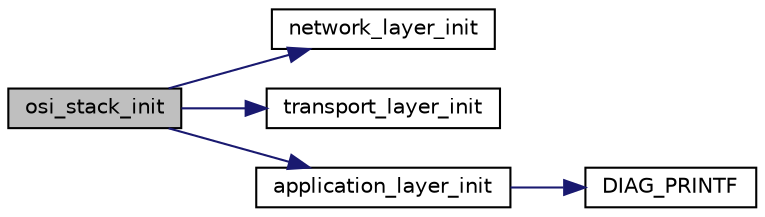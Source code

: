 digraph "osi_stack_init"
{
  edge [fontname="Helvetica",fontsize="10",labelfontname="Helvetica",labelfontsize="10"];
  node [fontname="Helvetica",fontsize="10",shape=record];
  rankdir="LR";
  Node0 [label="osi_stack_init",height=0.2,width=0.4,color="black", fillcolor="grey75", style="filled", fontcolor="black"];
  Node0 -> Node1 [color="midnightblue",fontsize="10",style="solid",fontname="Helvetica"];
  Node1 [label="network_layer_init",height=0.2,width=0.4,color="black", fillcolor="white", style="filled",URL="$network__layer_8h.html#adb4ab9f99e010e2a1818e037cc055b94",tooltip="Initializes the specified network layer instance after all components in the OSI-stack have been crea..."];
  Node0 -> Node2 [color="midnightblue",fontsize="10",style="solid",fontname="Helvetica"];
  Node2 [label="transport_layer_init",height=0.2,width=0.4,color="black", fillcolor="white", style="filled",URL="$transport__layer_8c.html#ad2ad8d9e25864b02cd2554494d9adffb",tooltip="Initializes the specified transport layer instance for use.  Students are required to implement this ..."];
  Node0 -> Node3 [color="midnightblue",fontsize="10",style="solid",fontname="Helvetica"];
  Node3 [label="application_layer_init",height=0.2,width=0.4,color="black", fillcolor="white", style="filled",URL="$application__layer_8h.html#a73058e4fd43d0be1abd48c2256dcabc3",tooltip="Initializes the specified application layer code after all components in the OSI stack have been crea..."];
  Node3 -> Node4 [color="midnightblue",fontsize="10",style="solid",fontname="Helvetica"];
  Node4 [label="DIAG_PRINTF",height=0.2,width=0.4,color="black", fillcolor="white", style="filled",URL="$diagnostics_8h.html#aad65f23f51006744b142c933ac5674e8",tooltip="Submits a pre-formatted printf call to the tracing system. The TRACE_LEVEL value decides whether the ..."];
}
